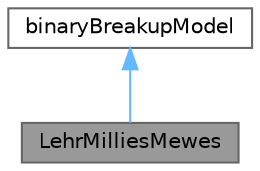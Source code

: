 digraph "LehrMilliesMewes"
{
 // LATEX_PDF_SIZE
  bgcolor="transparent";
  edge [fontname=Helvetica,fontsize=10,labelfontname=Helvetica,labelfontsize=10];
  node [fontname=Helvetica,fontsize=10,shape=box,height=0.2,width=0.4];
  Node1 [id="Node000001",label="LehrMilliesMewes",height=0.2,width=0.4,color="gray40", fillcolor="grey60", style="filled", fontcolor="black",tooltip="Model of Lehr et al. (2002). The breakup rate is calculated by."];
  Node2 -> Node1 [id="edge1_Node000001_Node000002",dir="back",color="steelblue1",style="solid",tooltip=" "];
  Node2 [id="Node000002",label="binaryBreakupModel",height=0.2,width=0.4,color="gray40", fillcolor="white", style="filled",URL="$classFoam_1_1diameterModels_1_1binaryBreakupModel.html",tooltip="Base class for binary breakup models which give the breakup rate between a sizeGroup pair directly,..."];
}
